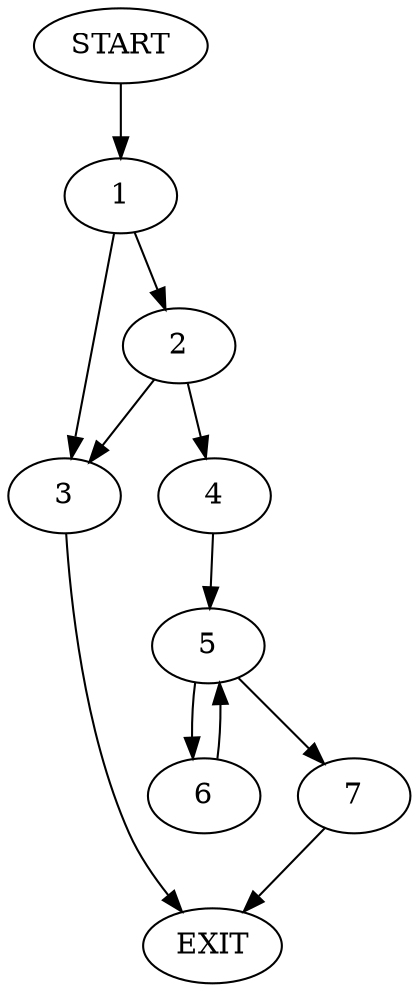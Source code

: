 digraph {
0 [label="START"]
8 [label="EXIT"]
0 -> 1
1 -> 2
1 -> 3
2 -> 3
2 -> 4
3 -> 8
4 -> 5
5 -> 6
5 -> 7
6 -> 5
7 -> 8
}
